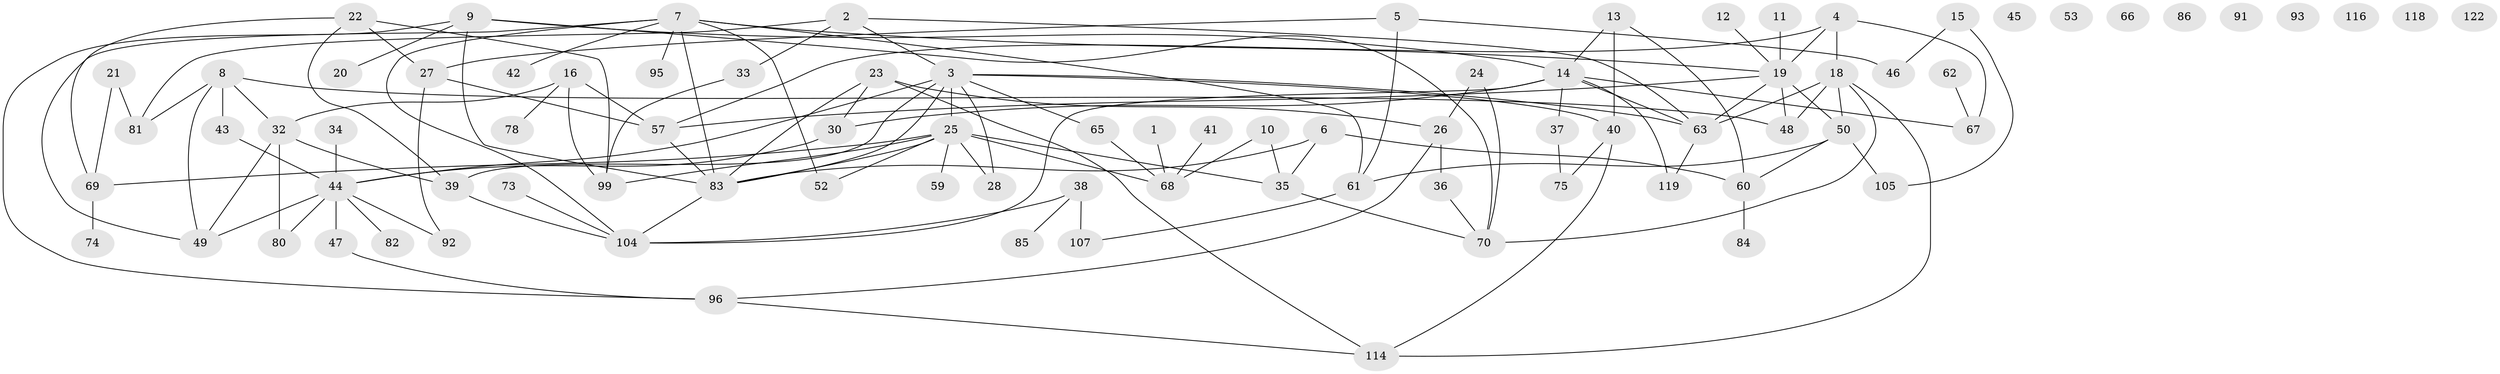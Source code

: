 // original degree distribution, {2: 0.2601626016260163, 4: 0.18699186991869918, 6: 0.032520325203252036, 1: 0.17073170731707318, 5: 0.08130081300813008, 3: 0.17886178861788618, 7: 0.008130081300813009, 0: 0.07317073170731707, 8: 0.008130081300813009}
// Generated by graph-tools (version 1.1) at 2025/41/03/06/25 10:41:24]
// undirected, 86 vertices, 129 edges
graph export_dot {
graph [start="1"]
  node [color=gray90,style=filled];
  1 [super="+54"];
  2;
  3 [super="+123"];
  4;
  5 [super="+79"];
  6 [super="+120"];
  7 [super="+17"];
  8 [super="+101"];
  9 [super="+31"];
  10 [super="+87"];
  11;
  12;
  13 [super="+72"];
  14 [super="+58"];
  15 [super="+103"];
  16 [super="+98"];
  18 [super="+29"];
  19 [super="+106"];
  20;
  21;
  22 [super="+88"];
  23 [super="+55"];
  24;
  25 [super="+56"];
  26 [super="+76"];
  27 [super="+51"];
  28;
  30 [super="+64"];
  32 [super="+112"];
  33;
  34;
  35;
  36;
  37;
  38 [super="+89"];
  39 [super="+94"];
  40;
  41;
  42;
  43;
  44 [super="+97"];
  45;
  46 [super="+77"];
  47;
  48;
  49 [super="+90"];
  50 [super="+71"];
  52;
  53;
  57 [super="+110"];
  59;
  60;
  61;
  62;
  63 [super="+108"];
  65;
  66;
  67;
  68 [super="+111"];
  69 [super="+100"];
  70 [super="+102"];
  73;
  74;
  75;
  78;
  80;
  81 [super="+109"];
  82;
  83 [super="+113"];
  84;
  85;
  86;
  91;
  92;
  93;
  95;
  96 [super="+117"];
  99;
  104 [super="+115"];
  105;
  107;
  114 [super="+121"];
  116;
  118;
  119;
  122;
  1 -- 68;
  2 -- 3;
  2 -- 33;
  2 -- 63;
  2 -- 81;
  3 -- 28;
  3 -- 65;
  3 -- 40;
  3 -- 25;
  3 -- 63;
  3 -- 44;
  3 -- 39;
  3 -- 83;
  4 -- 18;
  4 -- 67;
  4 -- 57;
  4 -- 19;
  5 -- 27;
  5 -- 61;
  5 -- 46;
  6 -- 83;
  6 -- 35;
  6 -- 60;
  7 -- 19;
  7 -- 52;
  7 -- 61;
  7 -- 104;
  7 -- 49;
  7 -- 42;
  7 -- 95;
  7 -- 83;
  8 -- 43;
  8 -- 49;
  8 -- 81;
  8 -- 48;
  8 -- 32;
  9 -- 20;
  9 -- 83;
  9 -- 96;
  9 -- 14;
  9 -- 70;
  10 -- 35;
  10 -- 68;
  11 -- 19;
  12 -- 19;
  13 -- 40;
  13 -- 60;
  13 -- 14;
  14 -- 37;
  14 -- 67;
  14 -- 119;
  14 -- 30;
  14 -- 104;
  14 -- 63;
  15 -- 46;
  15 -- 105;
  16 -- 32;
  16 -- 78;
  16 -- 99;
  16 -- 57;
  18 -- 70;
  18 -- 50;
  18 -- 48;
  18 -- 114;
  18 -- 63;
  19 -- 48;
  19 -- 57;
  19 -- 63;
  19 -- 50;
  21 -- 69;
  21 -- 81;
  22 -- 27;
  22 -- 99;
  22 -- 69;
  22 -- 39;
  23 -- 114;
  23 -- 83;
  23 -- 26;
  23 -- 30;
  24 -- 26;
  24 -- 70;
  25 -- 28;
  25 -- 59;
  25 -- 69;
  25 -- 83;
  25 -- 35;
  25 -- 52;
  25 -- 99;
  25 -- 68;
  26 -- 96;
  26 -- 36;
  27 -- 92;
  27 -- 57;
  30 -- 44;
  32 -- 39;
  32 -- 80;
  32 -- 49;
  33 -- 99;
  34 -- 44;
  35 -- 70;
  36 -- 70;
  37 -- 75;
  38 -- 85;
  38 -- 107;
  38 -- 104;
  39 -- 104;
  40 -- 75;
  40 -- 114;
  41 -- 68;
  43 -- 44;
  44 -- 92;
  44 -- 47;
  44 -- 80;
  44 -- 82;
  44 -- 49;
  47 -- 96;
  50 -- 61;
  50 -- 105;
  50 -- 60;
  57 -- 83;
  60 -- 84;
  61 -- 107;
  62 -- 67;
  63 -- 119;
  65 -- 68;
  69 -- 74;
  73 -- 104;
  83 -- 104;
  96 -- 114;
}
